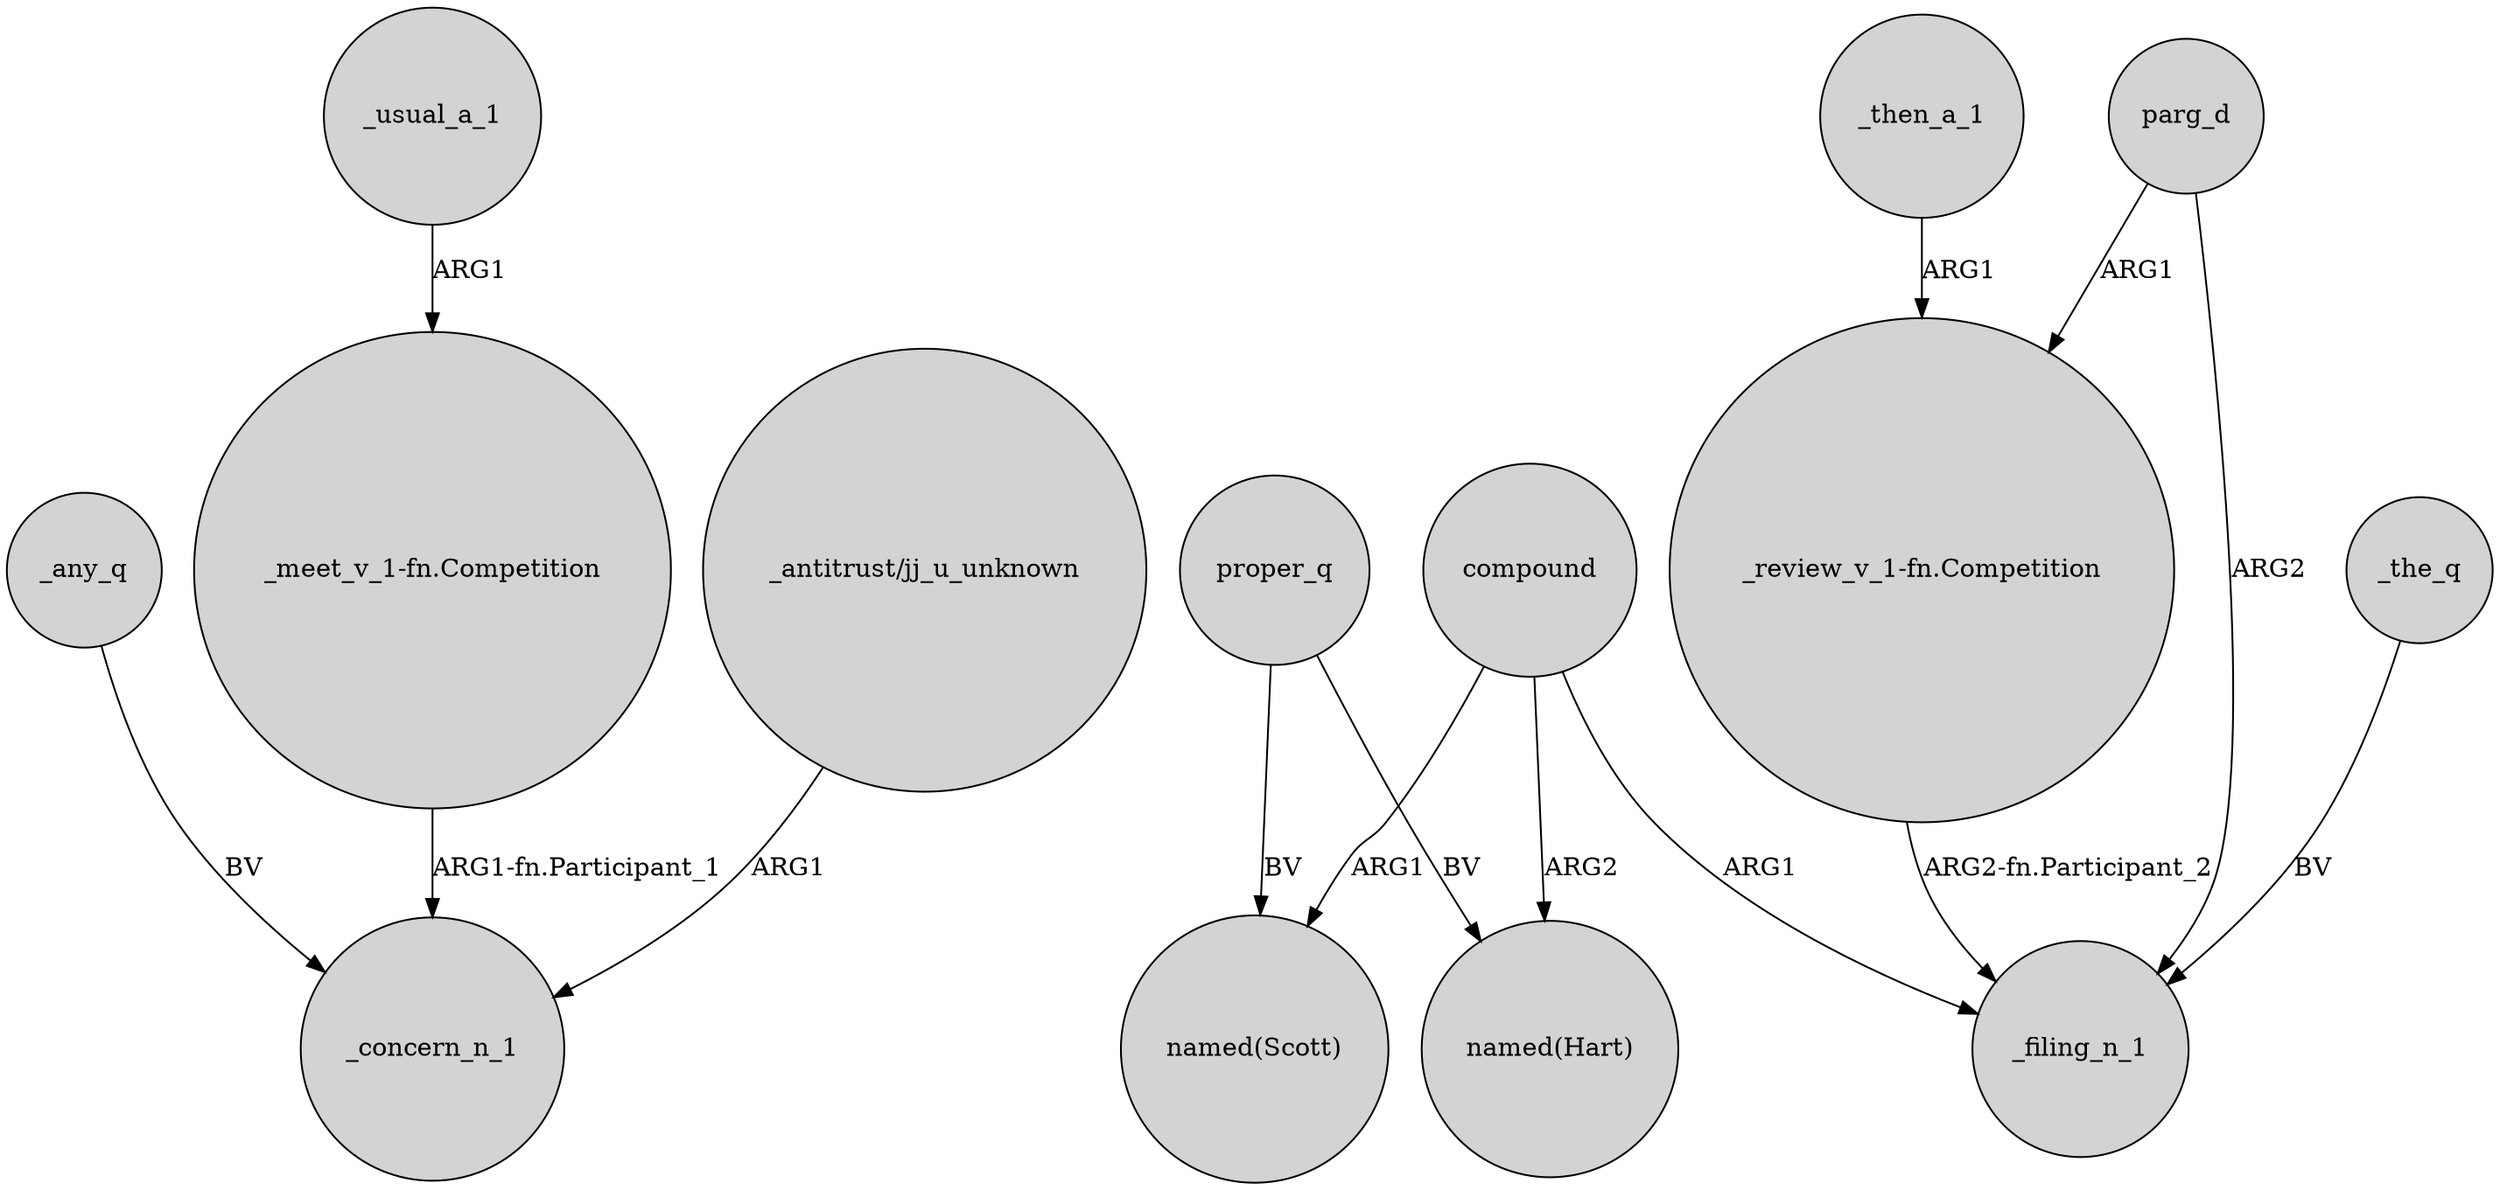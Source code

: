 digraph {
	node [shape=circle style=filled]
	_any_q -> _concern_n_1 [label=BV]
	_usual_a_1 -> "_meet_v_1-fn.Competition" [label=ARG1]
	compound -> "named(Scott)" [label=ARG1]
	compound -> "named(Hart)" [label=ARG2]
	parg_d -> "_review_v_1-fn.Competition" [label=ARG1]
	compound -> _filing_n_1 [label=ARG1]
	_then_a_1 -> "_review_v_1-fn.Competition" [label=ARG1]
	"_review_v_1-fn.Competition" -> _filing_n_1 [label="ARG2-fn.Participant_2"]
	"_meet_v_1-fn.Competition" -> _concern_n_1 [label="ARG1-fn.Participant_1"]
	proper_q -> "named(Scott)" [label=BV]
	proper_q -> "named(Hart)" [label=BV]
	"_antitrust/jj_u_unknown" -> _concern_n_1 [label=ARG1]
	_the_q -> _filing_n_1 [label=BV]
	parg_d -> _filing_n_1 [label=ARG2]
}

